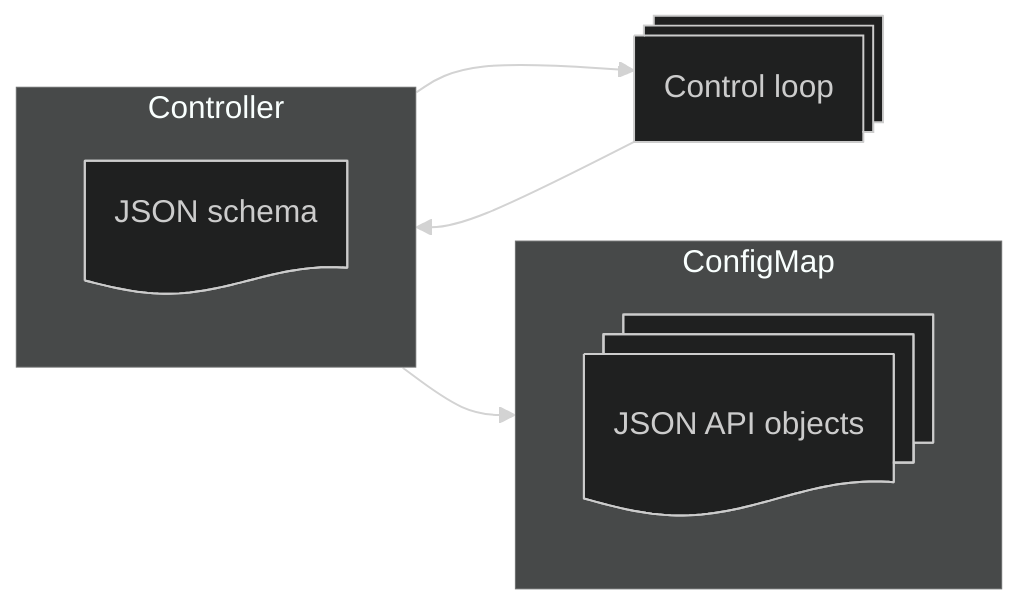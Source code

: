 ---
config:
  theme: dark
---
flowchart LR
    subgraph controller["Controller"]
      schema@{ shape: doc, label: "JSON schema" }
    end
    subgraph configmap["ConfigMap"]
      configuration@{ shape: docs, label: "JSON API objects" }
    end
    
    loop@{ shape: procs, label: "Control loop"}

    controller --> loop
    controller --> configmap

    loop --> controller
